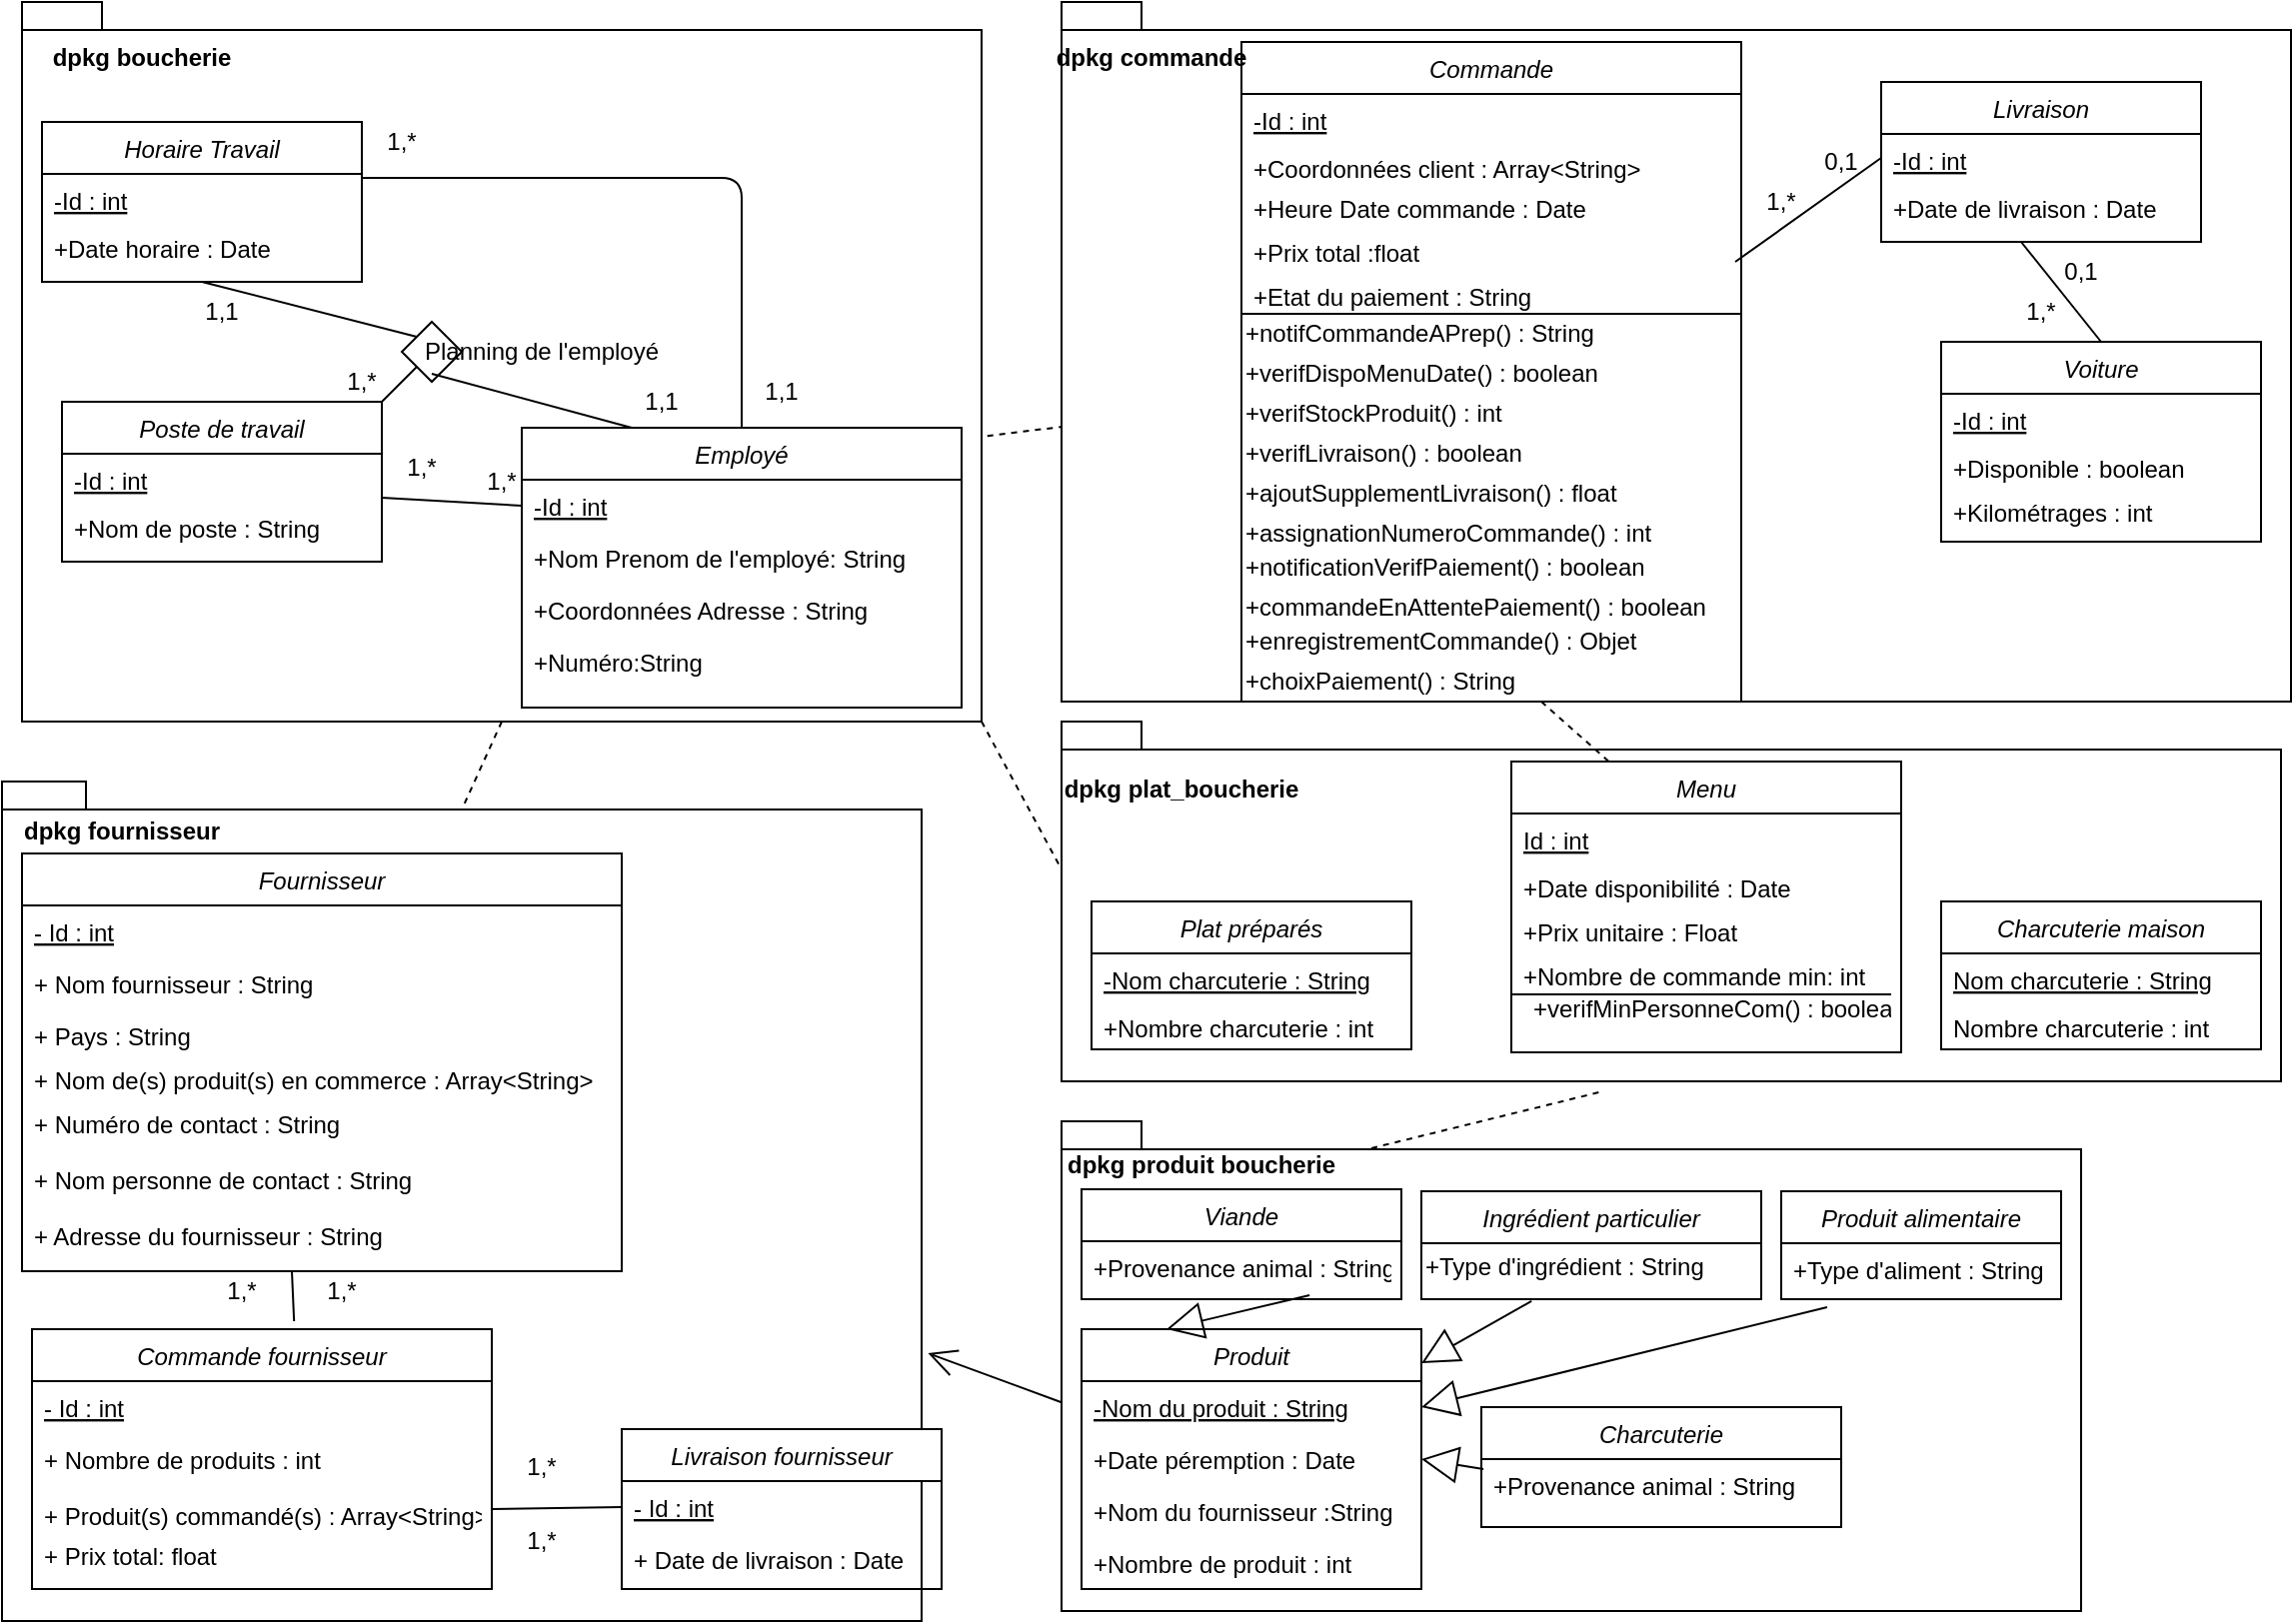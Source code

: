 <mxfile version="14.5.0" type="github">
  <diagram id="_cnKBvI-XlcnQFvucuMb" name="Page-1">
    <mxGraphModel dx="1422" dy="762" grid="1" gridSize="10" guides="1" tooltips="1" connect="1" arrows="1" fold="1" page="1" pageScale="1" pageWidth="1169" pageHeight="827" math="0" shadow="0">
      <root>
        <mxCell id="0" />
        <mxCell id="1" parent="0" />
        <mxCell id="Kes9Ymy6bMvkCFtG6t-n-166" value="" style="shape=folder;fontStyle=1;spacingTop=10;tabWidth=40;tabHeight=14;tabPosition=left;html=1;" vertex="1" parent="1">
          <mxGeometry x="20" width="480" height="360" as="geometry" />
        </mxCell>
        <mxCell id="Kes9Ymy6bMvkCFtG6t-n-164" value="" style="shape=folder;fontStyle=1;spacingTop=10;tabWidth=40;tabHeight=14;tabPosition=left;html=1;" vertex="1" parent="1">
          <mxGeometry x="540" width="615" height="350" as="geometry" />
        </mxCell>
        <mxCell id="Kes9Ymy6bMvkCFtG6t-n-162" value="" style="shape=folder;fontStyle=1;spacingTop=10;tabWidth=40;tabHeight=14;tabPosition=left;html=1;" vertex="1" parent="1">
          <mxGeometry x="540" y="360" width="610" height="180" as="geometry" />
        </mxCell>
        <mxCell id="Kes9Ymy6bMvkCFtG6t-n-160" value="" style="shape=folder;fontStyle=1;spacingTop=10;tabWidth=40;tabHeight=14;tabPosition=left;html=1;" vertex="1" parent="1">
          <mxGeometry x="10" y="390" width="460" height="420" as="geometry" />
        </mxCell>
        <mxCell id="Kes9Ymy6bMvkCFtG6t-n-146" value="" style="shape=folder;fontStyle=1;spacingTop=10;tabWidth=40;tabHeight=14;tabPosition=left;html=1;" vertex="1" parent="1">
          <mxGeometry x="540" y="560" width="510" height="245" as="geometry" />
        </mxCell>
        <mxCell id="Kes9Ymy6bMvkCFtG6t-n-1" value="Viande" style="swimlane;fontStyle=2;align=center;verticalAlign=top;childLayout=stackLayout;horizontal=1;startSize=26;horizontalStack=0;resizeParent=1;resizeLast=0;collapsible=1;marginBottom=0;rounded=0;shadow=0;strokeWidth=1;" vertex="1" parent="1">
          <mxGeometry x="550" y="594" width="160" height="55" as="geometry">
            <mxRectangle x="230" y="140" width="160" height="26" as="alternateBounds" />
          </mxGeometry>
        </mxCell>
        <mxCell id="Kes9Ymy6bMvkCFtG6t-n-2" value="+Provenance animal : String" style="text;align=left;verticalAlign=top;spacingLeft=4;spacingRight=4;overflow=hidden;rotatable=0;points=[[0,0.5],[1,0.5]];portConstraint=eastwest;" vertex="1" parent="Kes9Ymy6bMvkCFtG6t-n-1">
          <mxGeometry y="26" width="160" height="26" as="geometry" />
        </mxCell>
        <mxCell id="Kes9Ymy6bMvkCFtG6t-n-3" value="Fournisseur" style="swimlane;fontStyle=2;align=center;verticalAlign=top;childLayout=stackLayout;horizontal=1;startSize=26;horizontalStack=0;resizeParent=1;resizeLast=0;collapsible=1;marginBottom=0;rounded=0;shadow=0;strokeWidth=1;" vertex="1" parent="1">
          <mxGeometry x="20" y="426" width="300" height="209" as="geometry">
            <mxRectangle x="230" y="140" width="160" height="26" as="alternateBounds" />
          </mxGeometry>
        </mxCell>
        <mxCell id="Kes9Ymy6bMvkCFtG6t-n-4" value="- Id : int" style="text;align=left;verticalAlign=top;spacingLeft=4;spacingRight=4;overflow=hidden;rotatable=0;points=[[0,0.5],[1,0.5]];portConstraint=eastwest;fontStyle=4" vertex="1" parent="Kes9Ymy6bMvkCFtG6t-n-3">
          <mxGeometry y="26" width="300" height="26" as="geometry" />
        </mxCell>
        <mxCell id="Kes9Ymy6bMvkCFtG6t-n-5" value="+ Nom fournisseur : String" style="text;align=left;verticalAlign=top;spacingLeft=4;spacingRight=4;overflow=hidden;rotatable=0;points=[[0,0.5],[1,0.5]];portConstraint=eastwest;fontStyle=0" vertex="1" parent="Kes9Ymy6bMvkCFtG6t-n-3">
          <mxGeometry y="52" width="300" height="26" as="geometry" />
        </mxCell>
        <mxCell id="Kes9Ymy6bMvkCFtG6t-n-6" value="+ Pays : String" style="text;align=left;verticalAlign=top;spacingLeft=4;spacingRight=4;overflow=hidden;rotatable=0;points=[[0,0.5],[1,0.5]];portConstraint=eastwest;fontStyle=0" vertex="1" parent="Kes9Ymy6bMvkCFtG6t-n-3">
          <mxGeometry y="78" width="300" height="22" as="geometry" />
        </mxCell>
        <mxCell id="Kes9Ymy6bMvkCFtG6t-n-7" value="+ Nom de(s) produit(s) en commerce : Array&lt;String&gt;" style="text;align=left;verticalAlign=top;spacingLeft=4;spacingRight=4;overflow=hidden;rotatable=0;points=[[0,0.5],[1,0.5]];portConstraint=eastwest;fontStyle=0" vertex="1" parent="Kes9Ymy6bMvkCFtG6t-n-3">
          <mxGeometry y="100" width="300" height="22" as="geometry" />
        </mxCell>
        <mxCell id="Kes9Ymy6bMvkCFtG6t-n-8" value="+ Numéro de contact : String" style="text;align=left;verticalAlign=top;spacingLeft=4;spacingRight=4;overflow=hidden;rotatable=0;points=[[0,0.5],[1,0.5]];portConstraint=eastwest;fontStyle=0" vertex="1" parent="Kes9Ymy6bMvkCFtG6t-n-3">
          <mxGeometry y="122" width="300" height="28" as="geometry" />
        </mxCell>
        <mxCell id="Kes9Ymy6bMvkCFtG6t-n-9" value="+ Nom personne de contact : String" style="text;align=left;verticalAlign=top;spacingLeft=4;spacingRight=4;overflow=hidden;rotatable=0;points=[[0,0.5],[1,0.5]];portConstraint=eastwest;fontStyle=0" vertex="1" parent="Kes9Ymy6bMvkCFtG6t-n-3">
          <mxGeometry y="150" width="300" height="28" as="geometry" />
        </mxCell>
        <mxCell id="Kes9Ymy6bMvkCFtG6t-n-10" value="+ Adresse du fournisseur : String" style="text;align=left;verticalAlign=top;spacingLeft=4;spacingRight=4;overflow=hidden;rotatable=0;points=[[0,0.5],[1,0.5]];portConstraint=eastwest;fontStyle=0" vertex="1" parent="Kes9Ymy6bMvkCFtG6t-n-3">
          <mxGeometry y="178" width="300" height="28" as="geometry" />
        </mxCell>
        <mxCell id="Kes9Ymy6bMvkCFtG6t-n-11" value="Commande fournisseur" style="swimlane;fontStyle=2;align=center;verticalAlign=top;childLayout=stackLayout;horizontal=1;startSize=26;horizontalStack=0;resizeParent=1;resizeLast=0;collapsible=1;marginBottom=0;rounded=0;shadow=0;strokeWidth=1;" vertex="1" parent="1">
          <mxGeometry x="25" y="664" width="230" height="130" as="geometry">
            <mxRectangle x="230" y="140" width="160" height="26" as="alternateBounds" />
          </mxGeometry>
        </mxCell>
        <mxCell id="Kes9Ymy6bMvkCFtG6t-n-12" value="- Id : int" style="text;align=left;verticalAlign=top;spacingLeft=4;spacingRight=4;overflow=hidden;rotatable=0;points=[[0,0.5],[1,0.5]];portConstraint=eastwest;fontStyle=4" vertex="1" parent="Kes9Ymy6bMvkCFtG6t-n-11">
          <mxGeometry y="26" width="230" height="26" as="geometry" />
        </mxCell>
        <mxCell id="Kes9Ymy6bMvkCFtG6t-n-13" value="+ Nombre de produits : int" style="text;align=left;verticalAlign=top;spacingLeft=4;spacingRight=4;overflow=hidden;rotatable=0;points=[[0,0.5],[1,0.5]];portConstraint=eastwest;fontStyle=0" vertex="1" parent="Kes9Ymy6bMvkCFtG6t-n-11">
          <mxGeometry y="52" width="230" height="28" as="geometry" />
        </mxCell>
        <mxCell id="Kes9Ymy6bMvkCFtG6t-n-14" value="+ Produit(s) commandé(s) : Array&lt;String&gt;" style="text;align=left;verticalAlign=top;spacingLeft=4;spacingRight=4;overflow=hidden;rotatable=0;points=[[0,0.5],[1,0.5]];portConstraint=eastwest;fontStyle=0" vertex="1" parent="Kes9Ymy6bMvkCFtG6t-n-11">
          <mxGeometry y="80" width="230" height="20" as="geometry" />
        </mxCell>
        <mxCell id="Kes9Ymy6bMvkCFtG6t-n-15" value="+ Prix total: float" style="text;align=left;verticalAlign=top;spacingLeft=4;spacingRight=4;overflow=hidden;rotatable=0;points=[[0,0.5],[1,0.5]];portConstraint=eastwest;fontStyle=0" vertex="1" parent="Kes9Ymy6bMvkCFtG6t-n-11">
          <mxGeometry y="100" width="230" height="20" as="geometry" />
        </mxCell>
        <mxCell id="Kes9Ymy6bMvkCFtG6t-n-16" value="Livraison fournisseur" style="swimlane;fontStyle=2;align=center;verticalAlign=top;childLayout=stackLayout;horizontal=1;startSize=26;horizontalStack=0;resizeParent=1;resizeLast=0;collapsible=1;marginBottom=0;rounded=0;shadow=0;strokeWidth=1;" vertex="1" parent="1">
          <mxGeometry x="320" y="714" width="160" height="80" as="geometry">
            <mxRectangle x="230" y="140" width="160" height="26" as="alternateBounds" />
          </mxGeometry>
        </mxCell>
        <mxCell id="Kes9Ymy6bMvkCFtG6t-n-17" value="- Id : int" style="text;align=left;verticalAlign=top;spacingLeft=4;spacingRight=4;overflow=hidden;rotatable=0;points=[[0,0.5],[1,0.5]];portConstraint=eastwest;fontStyle=4" vertex="1" parent="Kes9Ymy6bMvkCFtG6t-n-16">
          <mxGeometry y="26" width="160" height="26" as="geometry" />
        </mxCell>
        <mxCell id="Kes9Ymy6bMvkCFtG6t-n-18" value="+ Date de livraison : Date" style="text;align=left;verticalAlign=top;spacingLeft=4;spacingRight=4;overflow=hidden;rotatable=0;points=[[0,0.5],[1,0.5]];portConstraint=eastwest;fontStyle=0" vertex="1" parent="Kes9Ymy6bMvkCFtG6t-n-16">
          <mxGeometry y="52" width="160" height="28" as="geometry" />
        </mxCell>
        <mxCell id="Kes9Ymy6bMvkCFtG6t-n-32" value="Employé" style="swimlane;fontStyle=2;align=center;verticalAlign=top;childLayout=stackLayout;horizontal=1;startSize=26;horizontalStack=0;resizeParent=1;resizeLast=0;collapsible=1;marginBottom=0;rounded=0;shadow=0;strokeWidth=1;" vertex="1" parent="1">
          <mxGeometry x="270" y="213" width="220" height="140" as="geometry">
            <mxRectangle x="230" y="140" width="160" height="26" as="alternateBounds" />
          </mxGeometry>
        </mxCell>
        <mxCell id="Kes9Ymy6bMvkCFtG6t-n-33" value="-Id : int" style="text;align=left;verticalAlign=top;spacingLeft=4;spacingRight=4;overflow=hidden;rotatable=0;points=[[0,0.5],[1,0.5]];portConstraint=eastwest;fontStyle=4" vertex="1" parent="Kes9Ymy6bMvkCFtG6t-n-32">
          <mxGeometry y="26" width="220" height="26" as="geometry" />
        </mxCell>
        <mxCell id="Kes9Ymy6bMvkCFtG6t-n-34" value="+Nom Prenom de l&#39;employé: String" style="text;align=left;verticalAlign=top;spacingLeft=4;spacingRight=4;overflow=hidden;rotatable=0;points=[[0,0.5],[1,0.5]];portConstraint=eastwest;" vertex="1" parent="Kes9Ymy6bMvkCFtG6t-n-32">
          <mxGeometry y="52" width="220" height="26" as="geometry" />
        </mxCell>
        <mxCell id="Kes9Ymy6bMvkCFtG6t-n-36" value="+Coordonnées Adresse : String" style="text;align=left;verticalAlign=top;spacingLeft=4;spacingRight=4;overflow=hidden;rotatable=0;points=[[0,0.5],[1,0.5]];portConstraint=eastwest;" vertex="1" parent="Kes9Ymy6bMvkCFtG6t-n-32">
          <mxGeometry y="78" width="220" height="26" as="geometry" />
        </mxCell>
        <mxCell id="Kes9Ymy6bMvkCFtG6t-n-165" value="+Numéro:String " style="text;align=left;verticalAlign=top;spacingLeft=4;spacingRight=4;overflow=hidden;rotatable=0;points=[[0,0.5],[1,0.5]];portConstraint=eastwest;" vertex="1" parent="Kes9Ymy6bMvkCFtG6t-n-32">
          <mxGeometry y="104" width="220" height="26" as="geometry" />
        </mxCell>
        <mxCell id="Kes9Ymy6bMvkCFtG6t-n-37" value="Produit" style="swimlane;fontStyle=2;align=center;verticalAlign=top;childLayout=stackLayout;horizontal=1;startSize=26;horizontalStack=0;resizeParent=1;resizeLast=0;collapsible=1;marginBottom=0;rounded=0;shadow=0;strokeWidth=1;" vertex="1" parent="1">
          <mxGeometry x="550" y="664" width="170" height="130" as="geometry">
            <mxRectangle x="230" y="140" width="160" height="26" as="alternateBounds" />
          </mxGeometry>
        </mxCell>
        <mxCell id="Kes9Ymy6bMvkCFtG6t-n-38" value="-Nom du produit : String" style="text;align=left;verticalAlign=top;spacingLeft=4;spacingRight=4;overflow=hidden;rotatable=0;points=[[0,0.5],[1,0.5]];portConstraint=eastwest;fontStyle=4" vertex="1" parent="Kes9Ymy6bMvkCFtG6t-n-37">
          <mxGeometry y="26" width="170" height="26" as="geometry" />
        </mxCell>
        <mxCell id="Kes9Ymy6bMvkCFtG6t-n-39" value="+Date péremption : Date" style="text;align=left;verticalAlign=top;spacingLeft=4;spacingRight=4;overflow=hidden;rotatable=0;points=[[0,0.5],[1,0.5]];portConstraint=eastwest;" vertex="1" parent="Kes9Ymy6bMvkCFtG6t-n-37">
          <mxGeometry y="52" width="170" height="26" as="geometry" />
        </mxCell>
        <mxCell id="Kes9Ymy6bMvkCFtG6t-n-40" value="+Nom du fournisseur :String" style="text;align=left;verticalAlign=top;spacingLeft=4;spacingRight=4;overflow=hidden;rotatable=0;points=[[0,0.5],[1,0.5]];portConstraint=eastwest;" vertex="1" parent="Kes9Ymy6bMvkCFtG6t-n-37">
          <mxGeometry y="78" width="170" height="26" as="geometry" />
        </mxCell>
        <mxCell id="Kes9Ymy6bMvkCFtG6t-n-41" value="+Nombre de produit : int" style="text;align=left;verticalAlign=top;spacingLeft=4;spacingRight=4;overflow=hidden;rotatable=0;points=[[0,0.5],[1,0.5]];portConstraint=eastwest;" vertex="1" parent="Kes9Ymy6bMvkCFtG6t-n-37">
          <mxGeometry y="104" width="170" height="26" as="geometry" />
        </mxCell>
        <mxCell id="Kes9Ymy6bMvkCFtG6t-n-45" value="Ingrédient particulier" style="swimlane;fontStyle=2;align=center;verticalAlign=top;childLayout=stackLayout;horizontal=1;startSize=26;horizontalStack=0;resizeParent=1;resizeLast=0;collapsible=1;marginBottom=0;rounded=0;shadow=0;strokeWidth=1;" vertex="1" parent="1">
          <mxGeometry x="720" y="595" width="170" height="54" as="geometry">
            <mxRectangle x="230" y="140" width="160" height="26" as="alternateBounds" />
          </mxGeometry>
        </mxCell>
        <mxCell id="Kes9Ymy6bMvkCFtG6t-n-46" value="+Type d&#39;ingrédient : String" style="text;html=1;strokeColor=none;fillColor=none;align=left;verticalAlign=middle;whiteSpace=wrap;rounded=0;" vertex="1" parent="Kes9Ymy6bMvkCFtG6t-n-45">
          <mxGeometry y="26" width="170" height="24" as="geometry" />
        </mxCell>
        <mxCell id="Kes9Ymy6bMvkCFtG6t-n-51" value="Charcuterie" style="swimlane;fontStyle=2;align=center;verticalAlign=top;childLayout=stackLayout;horizontal=1;startSize=26;horizontalStack=0;resizeParent=1;resizeLast=0;collapsible=1;marginBottom=0;rounded=0;shadow=0;strokeWidth=1;" vertex="1" parent="1">
          <mxGeometry x="750" y="703" width="180" height="60" as="geometry">
            <mxRectangle x="230" y="140" width="160" height="26" as="alternateBounds" />
          </mxGeometry>
        </mxCell>
        <mxCell id="Kes9Ymy6bMvkCFtG6t-n-52" value="+Provenance animal : String" style="text;align=left;verticalAlign=top;spacingLeft=4;spacingRight=4;overflow=hidden;rotatable=0;points=[[0,0.5],[1,0.5]];portConstraint=eastwest;" vertex="1" parent="Kes9Ymy6bMvkCFtG6t-n-51">
          <mxGeometry y="26" width="180" height="28" as="geometry" />
        </mxCell>
        <mxCell id="Kes9Ymy6bMvkCFtG6t-n-55" value="Charcuterie maison" style="swimlane;fontStyle=2;align=center;verticalAlign=top;childLayout=stackLayout;horizontal=1;startSize=26;horizontalStack=0;resizeParent=1;resizeLast=0;collapsible=1;marginBottom=0;rounded=0;shadow=0;strokeWidth=1;" vertex="1" parent="1">
          <mxGeometry x="980" y="450" width="160" height="74" as="geometry">
            <mxRectangle x="230" y="140" width="160" height="26" as="alternateBounds" />
          </mxGeometry>
        </mxCell>
        <mxCell id="Kes9Ymy6bMvkCFtG6t-n-56" value="Nom charcuterie : String" style="text;align=left;verticalAlign=top;spacingLeft=4;spacingRight=4;overflow=hidden;rotatable=0;points=[[0,0.5],[1,0.5]];portConstraint=eastwest;fontStyle=4" vertex="1" parent="Kes9Ymy6bMvkCFtG6t-n-55">
          <mxGeometry y="26" width="160" height="24" as="geometry" />
        </mxCell>
        <mxCell id="Kes9Ymy6bMvkCFtG6t-n-57" value="Nombre charcuterie : int" style="text;align=left;verticalAlign=top;spacingLeft=4;spacingRight=4;overflow=hidden;rotatable=0;points=[[0,0.5],[1,0.5]];portConstraint=eastwest;fontStyle=0" vertex="1" parent="Kes9Ymy6bMvkCFtG6t-n-55">
          <mxGeometry y="50" width="160" height="24" as="geometry" />
        </mxCell>
        <mxCell id="Kes9Ymy6bMvkCFtG6t-n-62" value="Produit alimentaire" style="swimlane;fontStyle=2;align=center;verticalAlign=top;childLayout=stackLayout;horizontal=1;startSize=26;horizontalStack=0;resizeParent=1;resizeLast=0;collapsible=1;marginBottom=0;rounded=0;shadow=0;strokeWidth=1;" vertex="1" parent="1">
          <mxGeometry x="900" y="595" width="140" height="54" as="geometry">
            <mxRectangle x="230" y="140" width="160" height="26" as="alternateBounds" />
          </mxGeometry>
        </mxCell>
        <mxCell id="Kes9Ymy6bMvkCFtG6t-n-63" value="+Type d&#39;aliment : String" style="text;align=left;verticalAlign=top;spacingLeft=4;spacingRight=4;overflow=hidden;rotatable=0;points=[[0,0.5],[1,0.5]];portConstraint=eastwest;" vertex="1" parent="Kes9Ymy6bMvkCFtG6t-n-62">
          <mxGeometry y="26" width="140" height="28" as="geometry" />
        </mxCell>
        <mxCell id="Kes9Ymy6bMvkCFtG6t-n-68" value="Commande" style="swimlane;fontStyle=2;align=center;verticalAlign=top;childLayout=stackLayout;horizontal=1;startSize=26;horizontalStack=0;resizeParent=1;resizeLast=0;collapsible=1;marginBottom=0;rounded=0;shadow=0;strokeWidth=1;" vertex="1" parent="1">
          <mxGeometry x="630" y="20" width="250" height="330" as="geometry">
            <mxRectangle x="230" y="140" width="160" height="26" as="alternateBounds" />
          </mxGeometry>
        </mxCell>
        <mxCell id="Kes9Ymy6bMvkCFtG6t-n-69" value="-Id : int" style="text;align=left;verticalAlign=top;spacingLeft=4;spacingRight=4;overflow=hidden;rotatable=0;points=[[0,0.5],[1,0.5]];portConstraint=eastwest;fontStyle=4" vertex="1" parent="Kes9Ymy6bMvkCFtG6t-n-68">
          <mxGeometry y="26" width="250" height="24" as="geometry" />
        </mxCell>
        <mxCell id="Kes9Ymy6bMvkCFtG6t-n-70" value="+Coordonnées client : Array&lt;String&gt;" style="text;align=left;verticalAlign=top;spacingLeft=4;spacingRight=4;overflow=hidden;rotatable=0;points=[[0,0.5],[1,0.5]];portConstraint=eastwest;" vertex="1" parent="Kes9Ymy6bMvkCFtG6t-n-68">
          <mxGeometry y="50" width="250" height="20" as="geometry" />
        </mxCell>
        <mxCell id="Kes9Ymy6bMvkCFtG6t-n-71" value="+Heure Date commande : Date" style="text;align=left;verticalAlign=top;spacingLeft=4;spacingRight=4;overflow=hidden;rotatable=0;points=[[0,0.5],[1,0.5]];portConstraint=eastwest;" vertex="1" parent="Kes9Ymy6bMvkCFtG6t-n-68">
          <mxGeometry y="70" width="250" height="22" as="geometry" />
        </mxCell>
        <mxCell id="Kes9Ymy6bMvkCFtG6t-n-72" value="+Prix total :float" style="text;align=left;verticalAlign=top;spacingLeft=4;spacingRight=4;overflow=hidden;rotatable=0;points=[[0,0.5],[1,0.5]];portConstraint=eastwest;" vertex="1" parent="Kes9Ymy6bMvkCFtG6t-n-68">
          <mxGeometry y="92" width="250" height="22" as="geometry" />
        </mxCell>
        <mxCell id="Kes9Ymy6bMvkCFtG6t-n-73" value="+Etat du paiement : String" style="text;align=left;verticalAlign=top;spacingLeft=4;spacingRight=4;overflow=hidden;rotatable=0;points=[[0,0.5],[1,0.5]];portConstraint=eastwest;" vertex="1" parent="Kes9Ymy6bMvkCFtG6t-n-68">
          <mxGeometry y="114" width="250" height="22" as="geometry" />
        </mxCell>
        <mxCell id="Kes9Ymy6bMvkCFtG6t-n-169" value="" style="endArrow=none;html=1;entryX=1;entryY=1;entryDx=0;entryDy=0;entryPerimeter=0;" edge="1" parent="Kes9Ymy6bMvkCFtG6t-n-68" target="Kes9Ymy6bMvkCFtG6t-n-73">
          <mxGeometry width="50" height="50" relative="1" as="geometry">
            <mxPoint y="136" as="sourcePoint" />
            <mxPoint x="-20" y="220" as="targetPoint" />
          </mxGeometry>
        </mxCell>
        <mxCell id="Kes9Ymy6bMvkCFtG6t-n-81" value="Menu" style="swimlane;fontStyle=2;align=center;verticalAlign=top;childLayout=stackLayout;horizontal=1;startSize=26;horizontalStack=0;resizeParent=1;resizeLast=0;collapsible=1;marginBottom=0;rounded=0;shadow=0;strokeWidth=1;" vertex="1" parent="1">
          <mxGeometry x="765" y="380" width="195" height="145.5" as="geometry">
            <mxRectangle x="230" y="140" width="160" height="26" as="alternateBounds" />
          </mxGeometry>
        </mxCell>
        <mxCell id="Kes9Ymy6bMvkCFtG6t-n-82" value="Id : int" style="text;align=left;verticalAlign=top;spacingLeft=4;spacingRight=4;overflow=hidden;rotatable=0;points=[[0,0.5],[1,0.5]];portConstraint=eastwest;fontStyle=4" vertex="1" parent="Kes9Ymy6bMvkCFtG6t-n-81">
          <mxGeometry y="26" width="195" height="24" as="geometry" />
        </mxCell>
        <mxCell id="Kes9Ymy6bMvkCFtG6t-n-83" value="+Date disponibilité : Date" style="text;align=left;verticalAlign=top;spacingLeft=4;spacingRight=4;overflow=hidden;rotatable=0;points=[[0,0.5],[1,0.5]];portConstraint=eastwest;" vertex="1" parent="Kes9Ymy6bMvkCFtG6t-n-81">
          <mxGeometry y="50" width="195" height="22" as="geometry" />
        </mxCell>
        <mxCell id="Kes9Ymy6bMvkCFtG6t-n-84" value="+Prix unitaire : Float" style="text;align=left;verticalAlign=top;spacingLeft=4;spacingRight=4;overflow=hidden;rotatable=0;points=[[0,0.5],[1,0.5]];portConstraint=eastwest;" vertex="1" parent="Kes9Ymy6bMvkCFtG6t-n-81">
          <mxGeometry y="72" width="195" height="22" as="geometry" />
        </mxCell>
        <mxCell id="Kes9Ymy6bMvkCFtG6t-n-85" value="+Nombre de commande min: int" style="text;align=left;verticalAlign=top;spacingLeft=4;spacingRight=4;overflow=hidden;rotatable=0;points=[[0,0.5],[1,0.5]];portConstraint=eastwest;" vertex="1" parent="Kes9Ymy6bMvkCFtG6t-n-81">
          <mxGeometry y="94" width="195" height="22" as="geometry" />
        </mxCell>
        <mxCell id="Kes9Ymy6bMvkCFtG6t-n-187" value="" style="endArrow=none;html=1;" edge="1" parent="Kes9Ymy6bMvkCFtG6t-n-81">
          <mxGeometry width="50" height="50" relative="1" as="geometry">
            <mxPoint y="116.5" as="sourcePoint" />
            <mxPoint x="190" y="116.5" as="targetPoint" />
          </mxGeometry>
        </mxCell>
        <mxCell id="Kes9Ymy6bMvkCFtG6t-n-93" value="Plat préparés" style="swimlane;fontStyle=2;align=center;verticalAlign=top;childLayout=stackLayout;horizontal=1;startSize=26;horizontalStack=0;resizeParent=1;resizeLast=0;collapsible=1;marginBottom=0;rounded=0;shadow=0;strokeWidth=1;" vertex="1" parent="1">
          <mxGeometry x="555" y="450" width="160" height="74" as="geometry">
            <mxRectangle x="230" y="140" width="160" height="26" as="alternateBounds" />
          </mxGeometry>
        </mxCell>
        <mxCell id="Kes9Ymy6bMvkCFtG6t-n-94" value="-Nom charcuterie : String" style="text;align=left;verticalAlign=top;spacingLeft=4;spacingRight=4;overflow=hidden;rotatable=0;points=[[0,0.5],[1,0.5]];portConstraint=eastwest;fontStyle=4" vertex="1" parent="Kes9Ymy6bMvkCFtG6t-n-93">
          <mxGeometry y="26" width="160" height="24" as="geometry" />
        </mxCell>
        <mxCell id="Kes9Ymy6bMvkCFtG6t-n-95" value="+Nombre charcuterie : int" style="text;align=left;verticalAlign=top;spacingLeft=4;spacingRight=4;overflow=hidden;rotatable=0;points=[[0,0.5],[1,0.5]];portConstraint=eastwest;fontStyle=0" vertex="1" parent="Kes9Ymy6bMvkCFtG6t-n-93">
          <mxGeometry y="50" width="160" height="24" as="geometry" />
        </mxCell>
        <mxCell id="Kes9Ymy6bMvkCFtG6t-n-108" value="Voiture" style="swimlane;fontStyle=2;align=center;verticalAlign=top;childLayout=stackLayout;horizontal=1;startSize=26;horizontalStack=0;resizeParent=1;resizeLast=0;collapsible=1;marginBottom=0;rounded=0;shadow=0;strokeWidth=1;" vertex="1" parent="1">
          <mxGeometry x="980" y="170" width="160" height="100" as="geometry">
            <mxRectangle x="230" y="140" width="160" height="26" as="alternateBounds" />
          </mxGeometry>
        </mxCell>
        <mxCell id="Kes9Ymy6bMvkCFtG6t-n-109" value="-Id : int" style="text;align=left;verticalAlign=top;spacingLeft=4;spacingRight=4;overflow=hidden;rotatable=0;points=[[0,0.5],[1,0.5]];portConstraint=eastwest;fontStyle=4" vertex="1" parent="Kes9Ymy6bMvkCFtG6t-n-108">
          <mxGeometry y="26" width="160" height="24" as="geometry" />
        </mxCell>
        <mxCell id="Kes9Ymy6bMvkCFtG6t-n-110" value="+Disponible : boolean" style="text;align=left;verticalAlign=top;spacingLeft=4;spacingRight=4;overflow=hidden;rotatable=0;points=[[0,0.5],[1,0.5]];portConstraint=eastwest;" vertex="1" parent="Kes9Ymy6bMvkCFtG6t-n-108">
          <mxGeometry y="50" width="160" height="22" as="geometry" />
        </mxCell>
        <mxCell id="Kes9Ymy6bMvkCFtG6t-n-111" value="+Kilométrages : int" style="text;align=left;verticalAlign=top;spacingLeft=4;spacingRight=4;overflow=hidden;rotatable=0;points=[[0,0.5],[1,0.5]];portConstraint=eastwest;" vertex="1" parent="Kes9Ymy6bMvkCFtG6t-n-108">
          <mxGeometry y="72" width="160" height="22" as="geometry" />
        </mxCell>
        <mxCell id="Kes9Ymy6bMvkCFtG6t-n-112" value="Livraison" style="swimlane;fontStyle=2;align=center;verticalAlign=top;childLayout=stackLayout;horizontal=1;startSize=26;horizontalStack=0;resizeParent=1;resizeLast=0;collapsible=1;marginBottom=0;rounded=0;shadow=0;strokeWidth=1;" vertex="1" parent="1">
          <mxGeometry x="950" y="40" width="160" height="80" as="geometry">
            <mxRectangle x="230" y="140" width="160" height="26" as="alternateBounds" />
          </mxGeometry>
        </mxCell>
        <mxCell id="Kes9Ymy6bMvkCFtG6t-n-113" value="-Id : int" style="text;align=left;verticalAlign=top;spacingLeft=4;spacingRight=4;overflow=hidden;rotatable=0;points=[[0,0.5],[1,0.5]];portConstraint=eastwest;fontStyle=4" vertex="1" parent="Kes9Ymy6bMvkCFtG6t-n-112">
          <mxGeometry y="26" width="160" height="24" as="geometry" />
        </mxCell>
        <mxCell id="Kes9Ymy6bMvkCFtG6t-n-114" value="+Date de livraison : Date" style="text;align=left;verticalAlign=top;spacingLeft=4;spacingRight=4;overflow=hidden;rotatable=0;points=[[0,0.5],[1,0.5]];portConstraint=eastwest;" vertex="1" parent="Kes9Ymy6bMvkCFtG6t-n-112">
          <mxGeometry y="50" width="160" height="22" as="geometry" />
        </mxCell>
        <mxCell id="Kes9Ymy6bMvkCFtG6t-n-124" value="Horaire Travail" style="swimlane;fontStyle=2;align=center;verticalAlign=top;childLayout=stackLayout;horizontal=1;startSize=26;horizontalStack=0;resizeParent=1;resizeLast=0;collapsible=1;marginBottom=0;rounded=0;shadow=0;strokeWidth=1;" vertex="1" parent="1">
          <mxGeometry x="30" y="60" width="160" height="80" as="geometry">
            <mxRectangle x="230" y="140" width="160" height="26" as="alternateBounds" />
          </mxGeometry>
        </mxCell>
        <mxCell id="Kes9Ymy6bMvkCFtG6t-n-125" value="-Id : int" style="text;align=left;verticalAlign=top;spacingLeft=4;spacingRight=4;overflow=hidden;rotatable=0;points=[[0,0.5],[1,0.5]];portConstraint=eastwest;fontStyle=4" vertex="1" parent="Kes9Ymy6bMvkCFtG6t-n-124">
          <mxGeometry y="26" width="160" height="24" as="geometry" />
        </mxCell>
        <mxCell id="Kes9Ymy6bMvkCFtG6t-n-126" value="+Date horaire : Date" style="text;align=left;verticalAlign=top;spacingLeft=4;spacingRight=4;overflow=hidden;rotatable=0;points=[[0,0.5],[1,0.5]];portConstraint=eastwest;" vertex="1" parent="Kes9Ymy6bMvkCFtG6t-n-124">
          <mxGeometry y="50" width="160" height="22" as="geometry" />
        </mxCell>
        <mxCell id="Kes9Ymy6bMvkCFtG6t-n-127" value="Poste de travail" style="swimlane;fontStyle=2;align=center;verticalAlign=top;childLayout=stackLayout;horizontal=1;startSize=26;horizontalStack=0;resizeParent=1;resizeLast=0;collapsible=1;marginBottom=0;rounded=0;shadow=0;strokeWidth=1;" vertex="1" parent="1">
          <mxGeometry x="40" y="200" width="160" height="80" as="geometry">
            <mxRectangle x="230" y="140" width="160" height="26" as="alternateBounds" />
          </mxGeometry>
        </mxCell>
        <mxCell id="Kes9Ymy6bMvkCFtG6t-n-128" value="-Id : int" style="text;align=left;verticalAlign=top;spacingLeft=4;spacingRight=4;overflow=hidden;rotatable=0;points=[[0,0.5],[1,0.5]];portConstraint=eastwest;fontStyle=4" vertex="1" parent="Kes9Ymy6bMvkCFtG6t-n-127">
          <mxGeometry y="26" width="160" height="24" as="geometry" />
        </mxCell>
        <mxCell id="Kes9Ymy6bMvkCFtG6t-n-129" value="+Nom de poste : String" style="text;align=left;verticalAlign=top;spacingLeft=4;spacingRight=4;overflow=hidden;rotatable=0;points=[[0,0.5],[1,0.5]];portConstraint=eastwest;" vertex="1" parent="Kes9Ymy6bMvkCFtG6t-n-127">
          <mxGeometry y="50" width="160" height="22" as="geometry" />
        </mxCell>
        <mxCell id="Kes9Ymy6bMvkCFtG6t-n-130" value="" style="endArrow=none;html=1;entryX=0.5;entryY=1;entryDx=0;entryDy=0;exitX=0;exitY=0;exitDx=0;exitDy=0;" edge="1" parent="1" source="Kes9Ymy6bMvkCFtG6t-n-133" target="Kes9Ymy6bMvkCFtG6t-n-124">
          <mxGeometry width="50" height="50" relative="1" as="geometry">
            <mxPoint x="280" y="180" as="sourcePoint" />
            <mxPoint x="610" y="170" as="targetPoint" />
          </mxGeometry>
        </mxCell>
        <mxCell id="Kes9Ymy6bMvkCFtG6t-n-131" value="" style="endArrow=none;html=1;exitX=1;exitY=-0.091;exitDx=0;exitDy=0;exitPerimeter=0;entryX=0;entryY=0.5;entryDx=0;entryDy=0;" edge="1" parent="1" source="Kes9Ymy6bMvkCFtG6t-n-129" target="Kes9Ymy6bMvkCFtG6t-n-33">
          <mxGeometry width="50" height="50" relative="1" as="geometry">
            <mxPoint x="560" y="220" as="sourcePoint" />
            <mxPoint x="480" y="280" as="targetPoint" />
          </mxGeometry>
        </mxCell>
        <mxCell id="Kes9Ymy6bMvkCFtG6t-n-132" value="1,*" style="text;html=1;strokeColor=none;fillColor=none;align=center;verticalAlign=middle;whiteSpace=wrap;rounded=0;" vertex="1" parent="1">
          <mxGeometry x="170" y="180" width="40" height="20" as="geometry" />
        </mxCell>
        <mxCell id="Kes9Ymy6bMvkCFtG6t-n-133" value="" style="rhombus;whiteSpace=wrap;html=1;" vertex="1" parent="1">
          <mxGeometry x="210" y="160" width="30" height="30" as="geometry" />
        </mxCell>
        <mxCell id="Kes9Ymy6bMvkCFtG6t-n-134" value="" style="endArrow=none;html=1;exitX=1;exitY=0;exitDx=0;exitDy=0;entryX=0;entryY=1;entryDx=0;entryDy=0;" edge="1" parent="1" source="Kes9Ymy6bMvkCFtG6t-n-127" target="Kes9Ymy6bMvkCFtG6t-n-133">
          <mxGeometry width="50" height="50" relative="1" as="geometry">
            <mxPoint x="560" y="420" as="sourcePoint" />
            <mxPoint x="610" y="370" as="targetPoint" />
          </mxGeometry>
        </mxCell>
        <mxCell id="Kes9Ymy6bMvkCFtG6t-n-136" value="Planning de l&#39;employé" style="text;html=1;strokeColor=none;fillColor=none;align=center;verticalAlign=middle;whiteSpace=wrap;rounded=0;" vertex="1" parent="1">
          <mxGeometry x="210" y="165" width="140" height="20" as="geometry" />
        </mxCell>
        <mxCell id="Kes9Ymy6bMvkCFtG6t-n-137" style="edgeStyle=orthogonalEdgeStyle;rounded=0;orthogonalLoop=1;jettySize=auto;html=1;exitX=0.5;exitY=1;exitDx=0;exitDy=0;" edge="1" parent="1">
          <mxGeometry relative="1" as="geometry">
            <mxPoint x="240" y="290" as="sourcePoint" />
            <mxPoint x="240" y="290" as="targetPoint" />
          </mxGeometry>
        </mxCell>
        <mxCell id="Kes9Ymy6bMvkCFtG6t-n-140" value="1,*" style="text;html=1;strokeColor=none;fillColor=none;align=center;verticalAlign=middle;whiteSpace=wrap;rounded=0;" vertex="1" parent="1">
          <mxGeometry x="240" y="230" width="40" height="20" as="geometry" />
        </mxCell>
        <mxCell id="Kes9Ymy6bMvkCFtG6t-n-141" value="1,*" style="text;html=1;strokeColor=none;fillColor=none;align=center;verticalAlign=middle;whiteSpace=wrap;rounded=0;" vertex="1" parent="1">
          <mxGeometry x="200" y="223" width="40" height="20" as="geometry" />
        </mxCell>
        <mxCell id="Kes9Ymy6bMvkCFtG6t-n-143" value="1,1" style="text;html=1;strokeColor=none;fillColor=none;align=center;verticalAlign=middle;whiteSpace=wrap;rounded=0;" vertex="1" parent="1">
          <mxGeometry x="100" y="145" width="40" height="20" as="geometry" />
        </mxCell>
        <mxCell id="Kes9Ymy6bMvkCFtG6t-n-157" value="" style="endArrow=none;dashed=1;html=1;entryX=0.445;entryY=1.027;entryDx=0;entryDy=0;entryPerimeter=0;exitX=0.304;exitY=0.055;exitDx=0;exitDy=0;exitPerimeter=0;" edge="1" parent="1" source="Kes9Ymy6bMvkCFtG6t-n-146" target="Kes9Ymy6bMvkCFtG6t-n-162">
          <mxGeometry width="50" height="50" relative="1" as="geometry">
            <mxPoint x="560" y="520" as="sourcePoint" />
            <mxPoint x="610" y="470" as="targetPoint" />
          </mxGeometry>
        </mxCell>
        <mxCell id="Kes9Ymy6bMvkCFtG6t-n-161" value="" style="endArrow=open;endFill=1;endSize=12;html=1;entryX=1.007;entryY=0.681;entryDx=0;entryDy=0;entryPerimeter=0;exitX=0;exitY=0.574;exitDx=0;exitDy=0;exitPerimeter=0;" edge="1" parent="1" source="Kes9Ymy6bMvkCFtG6t-n-146" target="Kes9Ymy6bMvkCFtG6t-n-160">
          <mxGeometry width="160" relative="1" as="geometry">
            <mxPoint x="575" y="694" as="sourcePoint" />
            <mxPoint x="660" y="490" as="targetPoint" />
          </mxGeometry>
        </mxCell>
        <mxCell id="Kes9Ymy6bMvkCFtG6t-n-170" value="+verifDispoMenuDate() : boolean" style="text;html=1;strokeColor=none;fillColor=none;align=left;verticalAlign=middle;whiteSpace=wrap;rounded=0;" vertex="1" parent="1">
          <mxGeometry x="630" y="176" width="210" height="20" as="geometry" />
        </mxCell>
        <mxCell id="Kes9Ymy6bMvkCFtG6t-n-178" value="+verifStockProduit() : int" style="text;html=1;strokeColor=none;fillColor=none;align=left;verticalAlign=middle;whiteSpace=wrap;rounded=0;" vertex="1" parent="1">
          <mxGeometry x="630" y="196" width="210" height="20" as="geometry" />
        </mxCell>
        <mxCell id="Kes9Ymy6bMvkCFtG6t-n-179" value="+verifLivraison() : boolean" style="text;html=1;strokeColor=none;fillColor=none;align=left;verticalAlign=middle;whiteSpace=wrap;rounded=0;" vertex="1" parent="1">
          <mxGeometry x="630" y="216" width="210" height="20" as="geometry" />
        </mxCell>
        <mxCell id="Kes9Ymy6bMvkCFtG6t-n-180" value="+ajoutSupplementLivraison() : float" style="text;html=1;strokeColor=none;fillColor=none;align=left;verticalAlign=middle;whiteSpace=wrap;rounded=0;" vertex="1" parent="1">
          <mxGeometry x="630" y="236" width="210" height="20" as="geometry" />
        </mxCell>
        <mxCell id="Kes9Ymy6bMvkCFtG6t-n-181" value="+assignationNumeroCommande() : int" style="text;html=1;strokeColor=none;fillColor=none;align=left;verticalAlign=middle;whiteSpace=wrap;rounded=0;" vertex="1" parent="1">
          <mxGeometry x="630" y="256" width="240" height="20" as="geometry" />
        </mxCell>
        <mxCell id="Kes9Ymy6bMvkCFtG6t-n-183" value="+notificationVerifPaiement() : boolean" style="text;html=1;strokeColor=none;fillColor=none;align=left;verticalAlign=middle;whiteSpace=wrap;rounded=0;" vertex="1" parent="1">
          <mxGeometry x="630" y="273" width="240" height="20" as="geometry" />
        </mxCell>
        <mxCell id="Kes9Ymy6bMvkCFtG6t-n-185" value="+&lt;span style=&quot;background-color: rgb(255 , 255 , 255)&quot;&gt;commandeEnAttentePaiement&lt;/span&gt;() : boolean" style="text;html=1;strokeColor=none;fillColor=none;align=left;verticalAlign=middle;whiteSpace=wrap;rounded=0;" vertex="1" parent="1">
          <mxGeometry x="630" y="293" width="240" height="20" as="geometry" />
        </mxCell>
        <mxCell id="Kes9Ymy6bMvkCFtG6t-n-186" value="+&lt;span style=&quot;background-color: rgb(255 , 255 , 255)&quot;&gt;enregistrementCommande&lt;/span&gt;() : Objet" style="text;html=1;strokeColor=none;fillColor=none;align=left;verticalAlign=middle;whiteSpace=wrap;rounded=0;" vertex="1" parent="1">
          <mxGeometry x="630" y="310" width="240" height="20" as="geometry" />
        </mxCell>
        <mxCell id="Kes9Ymy6bMvkCFtG6t-n-188" value="+verifMinPersonneCom() : boolean" style="text;align=left;verticalAlign=top;spacingLeft=4;spacingRight=4;overflow=hidden;rotatable=0;points=[[0,0.5],[1,0.5]];portConstraint=eastwest;" vertex="1" parent="1">
          <mxGeometry x="770" y="490" width="190" height="22" as="geometry" />
        </mxCell>
        <mxCell id="Kes9Ymy6bMvkCFtG6t-n-190" value="+notifCommandeAPrep() : String" style="text;html=1;strokeColor=none;fillColor=none;align=left;verticalAlign=middle;whiteSpace=wrap;rounded=0;" vertex="1" parent="1">
          <mxGeometry x="630" y="156" width="210" height="20" as="geometry" />
        </mxCell>
        <mxCell id="Kes9Ymy6bMvkCFtG6t-n-191" value="+&lt;span style=&quot;background-color: rgb(255 , 255 , 255)&quot;&gt;choixPaiement&lt;/span&gt;() : String" style="text;html=1;strokeColor=none;fillColor=none;align=left;verticalAlign=middle;whiteSpace=wrap;rounded=0;" vertex="1" parent="1">
          <mxGeometry x="630" y="330" width="240" height="20" as="geometry" />
        </mxCell>
        <mxCell id="Kes9Ymy6bMvkCFtG6t-n-192" value="" style="endArrow=none;html=1;entryX=0;entryY=0.5;entryDx=0;entryDy=0;exitX=0.988;exitY=-0.182;exitDx=0;exitDy=0;exitPerimeter=0;" edge="1" parent="1" source="Kes9Ymy6bMvkCFtG6t-n-73" target="Kes9Ymy6bMvkCFtG6t-n-113">
          <mxGeometry width="50" height="50" relative="1" as="geometry">
            <mxPoint x="570" y="330" as="sourcePoint" />
            <mxPoint x="620" y="280" as="targetPoint" />
          </mxGeometry>
        </mxCell>
        <mxCell id="Kes9Ymy6bMvkCFtG6t-n-193" value="" style="endArrow=none;html=1;entryX=0.5;entryY=0;entryDx=0;entryDy=0;" edge="1" parent="1" target="Kes9Ymy6bMvkCFtG6t-n-108">
          <mxGeometry width="50" height="50" relative="1" as="geometry">
            <mxPoint x="1020" y="120" as="sourcePoint" />
            <mxPoint x="960" y="88" as="targetPoint" />
          </mxGeometry>
        </mxCell>
        <mxCell id="Kes9Ymy6bMvkCFtG6t-n-194" value="" style="endArrow=none;dashed=1;html=1;entryX=0.25;entryY=0;entryDx=0;entryDy=0;exitX=0.625;exitY=1;exitDx=0;exitDy=0;exitPerimeter=0;" edge="1" parent="1" source="Kes9Ymy6bMvkCFtG6t-n-191" target="Kes9Ymy6bMvkCFtG6t-n-81">
          <mxGeometry width="50" height="50" relative="1" as="geometry">
            <mxPoint x="705.04" y="583.475" as="sourcePoint" />
            <mxPoint x="821.45" y="554.86" as="targetPoint" />
          </mxGeometry>
        </mxCell>
        <mxCell id="Kes9Ymy6bMvkCFtG6t-n-195" value="" style="endArrow=none;dashed=1;html=1;entryX=0;entryY=0;entryDx=230;entryDy=14;exitX=0.5;exitY=1;exitDx=0;exitDy=0;exitPerimeter=0;entryPerimeter=0;" edge="1" parent="1" source="Kes9Ymy6bMvkCFtG6t-n-166" target="Kes9Ymy6bMvkCFtG6t-n-160">
          <mxGeometry width="50" height="50" relative="1" as="geometry">
            <mxPoint x="790" y="360" as="sourcePoint" />
            <mxPoint x="833.75" y="384.5" as="targetPoint" />
          </mxGeometry>
        </mxCell>
        <mxCell id="Kes9Ymy6bMvkCFtG6t-n-196" value="" style="endArrow=none;dashed=1;html=1;exitX=1.006;exitY=0.603;exitDx=0;exitDy=0;exitPerimeter=0;" edge="1" parent="1" source="Kes9Ymy6bMvkCFtG6t-n-166" target="Kes9Ymy6bMvkCFtG6t-n-164">
          <mxGeometry width="50" height="50" relative="1" as="geometry">
            <mxPoint x="570" y="330" as="sourcePoint" />
            <mxPoint x="620" y="280" as="targetPoint" />
          </mxGeometry>
        </mxCell>
        <mxCell id="Kes9Ymy6bMvkCFtG6t-n-199" value="" style="endArrow=none;dashed=1;html=1;exitX=0;exitY=0;exitDx=480;exitDy=360;exitPerimeter=0;entryX=0;entryY=0.411;entryDx=0;entryDy=0;entryPerimeter=0;" edge="1" parent="1" source="Kes9Ymy6bMvkCFtG6t-n-166" target="Kes9Ymy6bMvkCFtG6t-n-162">
          <mxGeometry width="50" height="50" relative="1" as="geometry">
            <mxPoint x="570" y="430" as="sourcePoint" />
            <mxPoint x="620" y="380" as="targetPoint" />
          </mxGeometry>
        </mxCell>
        <mxCell id="Kes9Ymy6bMvkCFtG6t-n-202" value="" style="endArrow=none;html=1;entryX=1;entryY=0.083;entryDx=0;entryDy=0;entryPerimeter=0;exitX=0.5;exitY=0;exitDx=0;exitDy=0;" edge="1" parent="1" source="Kes9Ymy6bMvkCFtG6t-n-32" target="Kes9Ymy6bMvkCFtG6t-n-125">
          <mxGeometry width="50" height="50" relative="1" as="geometry">
            <mxPoint x="570" y="230" as="sourcePoint" />
            <mxPoint x="620" y="180" as="targetPoint" />
            <Array as="points">
              <mxPoint x="380" y="88" />
            </Array>
          </mxGeometry>
        </mxCell>
        <mxCell id="Kes9Ymy6bMvkCFtG6t-n-204" value="" style="endArrow=none;html=1;exitX=0.107;exitY=1.05;exitDx=0;exitDy=0;exitPerimeter=0;entryX=0.25;entryY=0;entryDx=0;entryDy=0;" edge="1" parent="1" source="Kes9Ymy6bMvkCFtG6t-n-136" target="Kes9Ymy6bMvkCFtG6t-n-32">
          <mxGeometry width="50" height="50" relative="1" as="geometry">
            <mxPoint x="570" y="230" as="sourcePoint" />
            <mxPoint x="620" y="180" as="targetPoint" />
          </mxGeometry>
        </mxCell>
        <mxCell id="Kes9Ymy6bMvkCFtG6t-n-205" value="" style="endArrow=none;html=1;exitX=0.45;exitY=1.107;exitDx=0;exitDy=0;exitPerimeter=0;entryX=0.57;entryY=-0.031;entryDx=0;entryDy=0;entryPerimeter=0;" edge="1" parent="1" source="Kes9Ymy6bMvkCFtG6t-n-10" target="Kes9Ymy6bMvkCFtG6t-n-11">
          <mxGeometry width="50" height="50" relative="1" as="geometry">
            <mxPoint x="570" y="530" as="sourcePoint" />
            <mxPoint x="620" y="480" as="targetPoint" />
          </mxGeometry>
        </mxCell>
        <mxCell id="Kes9Ymy6bMvkCFtG6t-n-206" value="" style="endArrow=none;html=1;exitX=1;exitY=0.5;exitDx=0;exitDy=0;entryX=0;entryY=0.5;entryDx=0;entryDy=0;" edge="1" parent="1" source="Kes9Ymy6bMvkCFtG6t-n-14" target="Kes9Ymy6bMvkCFtG6t-n-17">
          <mxGeometry width="50" height="50" relative="1" as="geometry">
            <mxPoint x="165" y="644.996" as="sourcePoint" />
            <mxPoint x="166.1" y="669.97" as="targetPoint" />
          </mxGeometry>
        </mxCell>
        <mxCell id="Kes9Ymy6bMvkCFtG6t-n-208" value="&lt;br&gt;" style="endArrow=block;endSize=16;endFill=0;html=1;exitX=0.713;exitY=1.038;exitDx=0;exitDy=0;exitPerimeter=0;entryX=0.25;entryY=0;entryDx=0;entryDy=0;" edge="1" parent="1" source="Kes9Ymy6bMvkCFtG6t-n-2" target="Kes9Ymy6bMvkCFtG6t-n-37">
          <mxGeometry width="160" relative="1" as="geometry">
            <mxPoint x="510" y="500" as="sourcePoint" />
            <mxPoint x="520" y="580" as="targetPoint" />
          </mxGeometry>
        </mxCell>
        <mxCell id="Kes9Ymy6bMvkCFtG6t-n-209" value="&lt;br&gt;" style="endArrow=block;endSize=16;endFill=0;html=1;exitX=0.324;exitY=1.208;exitDx=0;exitDy=0;exitPerimeter=0;" edge="1" parent="1" source="Kes9Ymy6bMvkCFtG6t-n-46" target="Kes9Ymy6bMvkCFtG6t-n-37">
          <mxGeometry width="160" relative="1" as="geometry">
            <mxPoint x="674.08" y="656.988" as="sourcePoint" />
            <mxPoint x="602.5" y="674" as="targetPoint" />
          </mxGeometry>
        </mxCell>
        <mxCell id="Kes9Ymy6bMvkCFtG6t-n-210" value="&lt;br&gt;" style="endArrow=block;endSize=16;endFill=0;html=1;exitX=0.006;exitY=0.179;exitDx=0;exitDy=0;exitPerimeter=0;entryX=1;entryY=0.5;entryDx=0;entryDy=0;" edge="1" parent="1" source="Kes9Ymy6bMvkCFtG6t-n-52" target="Kes9Ymy6bMvkCFtG6t-n-39">
          <mxGeometry width="160" relative="1" as="geometry">
            <mxPoint x="785.08" y="659.992" as="sourcePoint" />
            <mxPoint x="730" y="691.058" as="targetPoint" />
          </mxGeometry>
        </mxCell>
        <mxCell id="Kes9Ymy6bMvkCFtG6t-n-211" value="&lt;br&gt;" style="endArrow=block;endSize=16;endFill=0;html=1;exitX=0.164;exitY=1.143;exitDx=0;exitDy=0;exitPerimeter=0;entryX=1;entryY=0.5;entryDx=0;entryDy=0;" edge="1" parent="1" source="Kes9Ymy6bMvkCFtG6t-n-63" target="Kes9Ymy6bMvkCFtG6t-n-38">
          <mxGeometry width="160" relative="1" as="geometry">
            <mxPoint x="761.08" y="744.012" as="sourcePoint" />
            <mxPoint x="730" y="739" as="targetPoint" />
          </mxGeometry>
        </mxCell>
        <mxCell id="Kes9Ymy6bMvkCFtG6t-n-212" value="1,*" style="text;html=1;strokeColor=none;fillColor=none;align=center;verticalAlign=middle;whiteSpace=wrap;rounded=0;" vertex="1" parent="1">
          <mxGeometry x="160" y="635" width="40" height="20" as="geometry" />
        </mxCell>
        <mxCell id="Kes9Ymy6bMvkCFtG6t-n-213" value="1,*" style="text;html=1;strokeColor=none;fillColor=none;align=center;verticalAlign=middle;whiteSpace=wrap;rounded=0;" vertex="1" parent="1">
          <mxGeometry x="110" y="635" width="40" height="20" as="geometry" />
        </mxCell>
        <mxCell id="Kes9Ymy6bMvkCFtG6t-n-214" value="1,*" style="text;html=1;strokeColor=none;fillColor=none;align=center;verticalAlign=middle;whiteSpace=wrap;rounded=0;" vertex="1" parent="1">
          <mxGeometry x="260" y="723" width="40" height="20" as="geometry" />
        </mxCell>
        <mxCell id="Kes9Ymy6bMvkCFtG6t-n-215" value="1,*" style="text;html=1;strokeColor=none;fillColor=none;align=center;verticalAlign=middle;whiteSpace=wrap;rounded=0;" vertex="1" parent="1">
          <mxGeometry x="260" y="760" width="40" height="20" as="geometry" />
        </mxCell>
        <mxCell id="Kes9Ymy6bMvkCFtG6t-n-216" value="1,*" style="text;html=1;strokeColor=none;fillColor=none;align=center;verticalAlign=middle;whiteSpace=wrap;rounded=0;" vertex="1" parent="1">
          <mxGeometry x="1010" y="145" width="40" height="20" as="geometry" />
        </mxCell>
        <mxCell id="Kes9Ymy6bMvkCFtG6t-n-217" value="0,1" style="text;html=1;strokeColor=none;fillColor=none;align=center;verticalAlign=middle;whiteSpace=wrap;rounded=0;" vertex="1" parent="1">
          <mxGeometry x="1030" y="125" width="40" height="20" as="geometry" />
        </mxCell>
        <mxCell id="Kes9Ymy6bMvkCFtG6t-n-218" value="1,*" style="text;html=1;strokeColor=none;fillColor=none;align=center;verticalAlign=middle;whiteSpace=wrap;rounded=0;" vertex="1" parent="1">
          <mxGeometry x="880" y="90" width="40" height="20" as="geometry" />
        </mxCell>
        <mxCell id="Kes9Ymy6bMvkCFtG6t-n-219" value="0,1" style="text;html=1;strokeColor=none;fillColor=none;align=center;verticalAlign=middle;whiteSpace=wrap;rounded=0;" vertex="1" parent="1">
          <mxGeometry x="910" y="70" width="40" height="20" as="geometry" />
        </mxCell>
        <mxCell id="Kes9Ymy6bMvkCFtG6t-n-220" value="1,1" style="text;html=1;strokeColor=none;fillColor=none;align=center;verticalAlign=middle;whiteSpace=wrap;rounded=0;" vertex="1" parent="1">
          <mxGeometry x="380" y="185" width="40" height="20" as="geometry" />
        </mxCell>
        <mxCell id="Kes9Ymy6bMvkCFtG6t-n-221" value="1,*" style="text;html=1;strokeColor=none;fillColor=none;align=center;verticalAlign=middle;whiteSpace=wrap;rounded=0;" vertex="1" parent="1">
          <mxGeometry x="190" y="60" width="40" height="20" as="geometry" />
        </mxCell>
        <mxCell id="Kes9Ymy6bMvkCFtG6t-n-222" value="1,1" style="text;html=1;strokeColor=none;fillColor=none;align=center;verticalAlign=middle;whiteSpace=wrap;rounded=0;" vertex="1" parent="1">
          <mxGeometry x="320" y="190" width="40" height="20" as="geometry" />
        </mxCell>
        <mxCell id="Kes9Ymy6bMvkCFtG6t-n-224" value="dpkg fournisseur" style="text;align=center;fontStyle=1;verticalAlign=middle;spacingLeft=3;spacingRight=3;strokeColor=none;rotatable=0;points=[[0,0.5],[1,0.5]];portConstraint=eastwest;" vertex="1" parent="1">
          <mxGeometry x="10" y="401" width="120" height="26" as="geometry" />
        </mxCell>
        <mxCell id="Kes9Ymy6bMvkCFtG6t-n-225" value="dpkg boucherie" style="text;align=center;fontStyle=1;verticalAlign=middle;spacingLeft=3;spacingRight=3;strokeColor=none;rotatable=0;points=[[0,0.5],[1,0.5]];portConstraint=eastwest;" vertex="1" parent="1">
          <mxGeometry x="20" y="14" width="120" height="26" as="geometry" />
        </mxCell>
        <mxCell id="Kes9Ymy6bMvkCFtG6t-n-226" value="dpkg commande" style="text;align=center;fontStyle=1;verticalAlign=middle;spacingLeft=3;spacingRight=3;strokeColor=none;rotatable=0;points=[[0,0.5],[1,0.5]];portConstraint=eastwest;" vertex="1" parent="1">
          <mxGeometry x="525" y="14" width="120" height="26" as="geometry" />
        </mxCell>
        <mxCell id="Kes9Ymy6bMvkCFtG6t-n-227" value="dpkg plat_boucherie" style="text;align=center;fontStyle=1;verticalAlign=middle;spacingLeft=3;spacingRight=3;strokeColor=none;rotatable=0;points=[[0,0.5],[1,0.5]];portConstraint=eastwest;" vertex="1" parent="1">
          <mxGeometry x="540" y="380" width="120" height="26" as="geometry" />
        </mxCell>
        <mxCell id="Kes9Ymy6bMvkCFtG6t-n-228" value="dpkg produit boucherie" style="text;align=center;fontStyle=1;verticalAlign=middle;spacingLeft=3;spacingRight=3;strokeColor=none;rotatable=0;points=[[0,0.5],[1,0.5]];portConstraint=eastwest;" vertex="1" parent="1">
          <mxGeometry x="550" y="568" width="120" height="26" as="geometry" />
        </mxCell>
      </root>
    </mxGraphModel>
  </diagram>
</mxfile>
